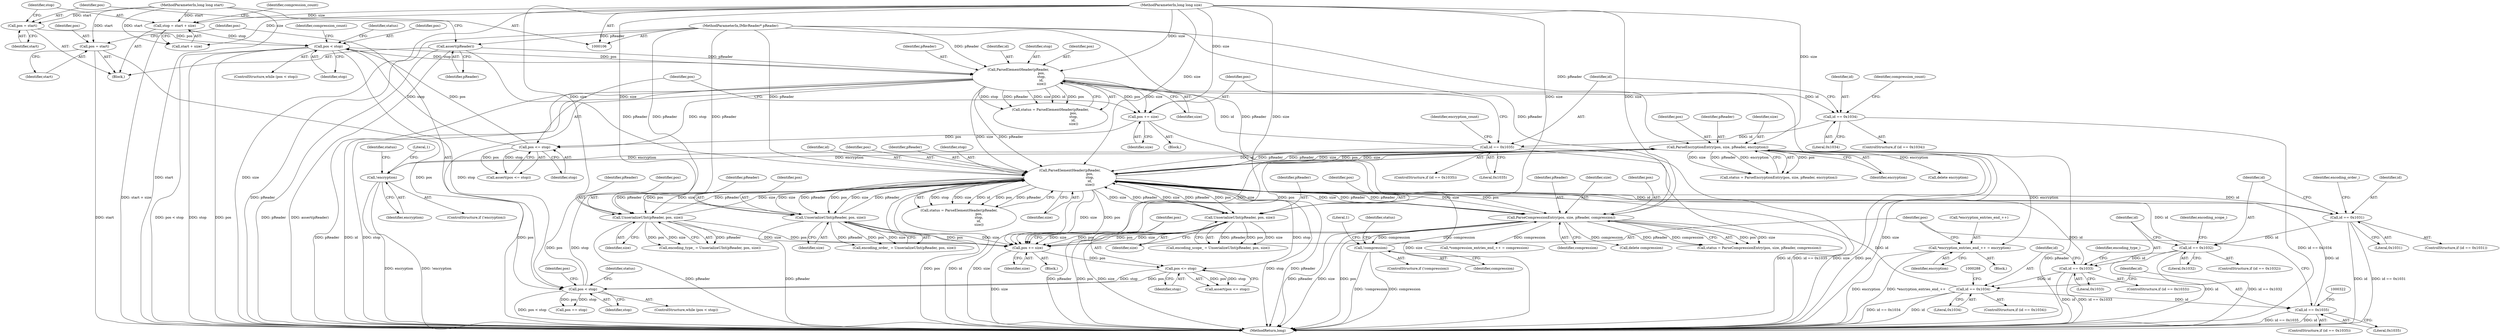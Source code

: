digraph "0_Android_04839626ed859623901ebd3a5fd483982186b59d_181@API" {
"1000344" [label="(Call,*encryption_entries_end_++ = encryption)"];
"1000332" [label="(Call,ParseEncryptionEntry(pos, size, pReader, encryption))"];
"1000227" [label="(Call,ParseElementHeader(pReader,\n                                     pos,\n                                     stop,\n                                     id,\n                                     size))"];
"1000258" [label="(Call,UnserializeUInt(pReader, pos, size))"];
"1000109" [label="(MethodParameterIn,IMkvReader* pReader)"];
"1000108" [label="(MethodParameterIn,long long size)"];
"1000141" [label="(Call,ParseElementHeader(pReader,\n                                           pos,\n                                           stop,\n                                           id,\n                                           size))"];
"1000111" [label="(Call,assert(pReader))"];
"1000132" [label="(Call,pos < stop)"];
"1000114" [label="(Call,pos = start)"];
"1000107" [label="(MethodParameterIn,long long start)"];
"1000169" [label="(Call,pos <= stop)"];
"1000165" [label="(Call,pos += size)"];
"1000118" [label="(Call,stop = start + size)"];
"1000160" [label="(Call,id == 0x1035)"];
"1000154" [label="(Call,id == 0x1034)"];
"1000298" [label="(Call,ParseCompressionEntry(pos, size, pReader, compression))"];
"1000291" [label="(Call,!compression)"];
"1000277" [label="(Call,UnserializeUInt(pReader, pos, size))"];
"1000246" [label="(Call,UnserializeUInt(pReader, pos, size))"];
"1000218" [label="(Call,pos < stop)"];
"1000214" [label="(Call,pos = start)"];
"1000353" [label="(Call,pos <= stop)"];
"1000349" [label="(Call,pos += size)"];
"1000283" [label="(Call,id == 0x1034)"];
"1000271" [label="(Call,id == 0x1033)"];
"1000252" [label="(Call,id == 0x1032)"];
"1000240" [label="(Call,id == 0x1031)"];
"1000317" [label="(Call,id == 0x1035)"];
"1000325" [label="(Call,!encryption)"];
"1000241" [label="(Identifier,id)"];
"1000112" [label="(Identifier,pReader)"];
"1000231" [label="(Identifier,id)"];
"1000254" [label="(Literal,0x1032)"];
"1000229" [label="(Identifier,pos)"];
"1000355" [label="(Identifier,stop)"];
"1000114" [label="(Call,pos = start)"];
"1000170" [label="(Identifier,pos)"];
"1000332" [label="(Call,ParseEncryptionEntry(pos, size, pReader, encryption))"];
"1000284" [label="(Identifier,id)"];
"1000256" [label="(Call,encoding_scope_ = UnserializeUInt(pReader, pos, size))"];
"1000118" [label="(Call,stop = start + size)"];
"1000108" [label="(MethodParameterIn,long long size)"];
"1000249" [label="(Identifier,size)"];
"1000225" [label="(Call,status = ParseElementHeader(pReader,\n                                     pos,\n                                     stop,\n                                     id,\n                                     size))"];
"1000133" [label="(Identifier,pos)"];
"1000348" [label="(Identifier,encryption)"];
"1000344" [label="(Call,*encryption_entries_end_++ = encryption)"];
"1000283" [label="(Call,id == 0x1034)"];
"1000331" [label="(Identifier,status)"];
"1000171" [label="(Identifier,stop)"];
"1000278" [label="(Identifier,pReader)"];
"1000246" [label="(Call,UnserializeUInt(pReader, pos, size))"];
"1000134" [label="(Identifier,stop)"];
"1000228" [label="(Identifier,pReader)"];
"1000161" [label="(Identifier,id)"];
"1000132" [label="(Call,pos < stop)"];
"1000259" [label="(Identifier,pReader)"];
"1000317" [label="(Call,id == 0x1035)"];
"1000333" [label="(Identifier,pos)"];
"1000120" [label="(Call,start + size)"];
"1000319" [label="(Literal,0x1035)"];
"1000257" [label="(Identifier,encoding_scope_)"];
"1000271" [label="(Call,id == 0x1033)"];
"1000316" [label="(ControlStructure,if (id == 0x1035))"];
"1000146" [label="(Identifier,size)"];
"1000292" [label="(Identifier,compression)"];
"1000219" [label="(Identifier,pos)"];
"1000275" [label="(Call,encoding_type_ = UnserializeUInt(pReader, pos, size))"];
"1000242" [label="(Literal,0x1031)"];
"1000230" [label="(Identifier,stop)"];
"1000310" [label="(Call,*compression_entries_end_++ = compression)"];
"1000280" [label="(Identifier,size)"];
"1000116" [label="(Identifier,start)"];
"1000245" [label="(Identifier,encoding_order_)"];
"1000227" [label="(Call,ParseElementHeader(pReader,\n                                     pos,\n                                     stop,\n                                     id,\n                                     size))"];
"1000329" [label="(Literal,1)"];
"1000144" [label="(Identifier,stop)"];
"1000125" [label="(Identifier,compression_count)"];
"1000325" [label="(Call,!encryption)"];
"1000107" [label="(MethodParameterIn,long long start)"];
"1000335" [label="(Identifier,pReader)"];
"1000226" [label="(Identifier,status)"];
"1000352" [label="(Call,assert(pos <= stop))"];
"1000244" [label="(Call,encoding_order_ = UnserializeUInt(pReader, pos, size))"];
"1000131" [label="(ControlStructure,while (pos < stop))"];
"1000334" [label="(Identifier,size)"];
"1000261" [label="(Identifier,size)"];
"1000358" [label="(Identifier,pos)"];
"1000162" [label="(Literal,0x1035)"];
"1000143" [label="(Identifier,pos)"];
"1000302" [label="(Identifier,compression)"];
"1000216" [label="(Identifier,start)"];
"1000285" [label="(Literal,0x1034)"];
"1000247" [label="(Identifier,pReader)"];
"1000291" [label="(Call,!compression)"];
"1000175" [label="(Identifier,compression_count)"];
"1000141" [label="(Call,ParseElementHeader(pReader,\n                                           pos,\n                                           stop,\n                                           id,\n                                           size))"];
"1000277" [label="(Call,UnserializeUInt(pReader, pos, size))"];
"1000140" [label="(Identifier,status)"];
"1000301" [label="(Identifier,pReader)"];
"1000260" [label="(Identifier,pos)"];
"1000273" [label="(Literal,0x1033)"];
"1000345" [label="(Call,*encryption_entries_end_++)"];
"1000139" [label="(Call,status = ParseElementHeader(pReader,\n                                           pos,\n                                           stop,\n                                           id,\n                                           size))"];
"1000232" [label="(Identifier,size)"];
"1000251" [label="(ControlStructure,if (id == 0x1032))"];
"1000318" [label="(Identifier,id)"];
"1000324" [label="(ControlStructure,if (!encryption))"];
"1000270" [label="(ControlStructure,if (id == 0x1033))"];
"1000158" [label="(Identifier,compression_count)"];
"1000154" [label="(Call,id == 0x1034)"];
"1000109" [label="(MethodParameterIn,IMkvReader* pReader)"];
"1000110" [label="(Block,)"];
"1000362" [label="(MethodReturn,long)"];
"1000330" [label="(Call,status = ParseEncryptionEntry(pos, size, pReader, encryption))"];
"1000306" [label="(Call,delete compression)"];
"1000215" [label="(Identifier,pos)"];
"1000326" [label="(Identifier,encryption)"];
"1000167" [label="(Identifier,size)"];
"1000153" [label="(ControlStructure,if (id == 0x1034))"];
"1000217" [label="(ControlStructure,while (pos < stop))"];
"1000295" [label="(Literal,1)"];
"1000351" [label="(Identifier,size)"];
"1000155" [label="(Identifier,id)"];
"1000350" [label="(Identifier,pos)"];
"1000220" [label="(Identifier,stop)"];
"1000135" [label="(Block,)"];
"1000239" [label="(ControlStructure,if (id == 0x1031))"];
"1000168" [label="(Call,assert(pos <= stop))"];
"1000297" [label="(Identifier,status)"];
"1000298" [label="(Call,ParseCompressionEntry(pos, size, pReader, compression))"];
"1000272" [label="(Identifier,id)"];
"1000258" [label="(Call,UnserializeUInt(pReader, pos, size))"];
"1000290" [label="(ControlStructure,if (!compression))"];
"1000349" [label="(Call,pos += size)"];
"1000165" [label="(Call,pos += size)"];
"1000300" [label="(Identifier,size)"];
"1000164" [label="(Identifier,encryption_count)"];
"1000276" [label="(Identifier,encoding_type_)"];
"1000357" [label="(Call,pos == stop)"];
"1000299" [label="(Identifier,pos)"];
"1000169" [label="(Call,pos <= stop)"];
"1000296" [label="(Call,status = ParseCompressionEntry(pos, size, pReader, compression))"];
"1000218" [label="(Call,pos < stop)"];
"1000214" [label="(Call,pos = start)"];
"1000166" [label="(Identifier,pos)"];
"1000111" [label="(Call,assert(pReader))"];
"1000160" [label="(Call,id == 0x1035)"];
"1000248" [label="(Identifier,pos)"];
"1000336" [label="(Identifier,encryption)"];
"1000252" [label="(Call,id == 0x1032)"];
"1000279" [label="(Identifier,pos)"];
"1000354" [label="(Identifier,pos)"];
"1000221" [label="(Block,)"];
"1000253" [label="(Identifier,id)"];
"1000115" [label="(Identifier,pos)"];
"1000240" [label="(Call,id == 0x1031)"];
"1000340" [label="(Call,delete encryption)"];
"1000142" [label="(Identifier,pReader)"];
"1000282" [label="(ControlStructure,if (id == 0x1034))"];
"1000156" [label="(Literal,0x1034)"];
"1000353" [label="(Call,pos <= stop)"];
"1000320" [label="(Block,)"];
"1000159" [label="(ControlStructure,if (id == 0x1035))"];
"1000119" [label="(Identifier,stop)"];
"1000145" [label="(Identifier,id)"];
"1000344" -> "1000320"  [label="AST: "];
"1000344" -> "1000348"  [label="CFG: "];
"1000345" -> "1000344"  [label="AST: "];
"1000348" -> "1000344"  [label="AST: "];
"1000350" -> "1000344"  [label="CFG: "];
"1000344" -> "1000362"  [label="DDG: encryption"];
"1000344" -> "1000362"  [label="DDG: *encryption_entries_end_++"];
"1000332" -> "1000344"  [label="DDG: encryption"];
"1000332" -> "1000330"  [label="AST: "];
"1000332" -> "1000336"  [label="CFG: "];
"1000333" -> "1000332"  [label="AST: "];
"1000334" -> "1000332"  [label="AST: "];
"1000335" -> "1000332"  [label="AST: "];
"1000336" -> "1000332"  [label="AST: "];
"1000330" -> "1000332"  [label="CFG: "];
"1000332" -> "1000362"  [label="DDG: size"];
"1000332" -> "1000362"  [label="DDG: pos"];
"1000332" -> "1000362"  [label="DDG: pReader"];
"1000332" -> "1000227"  [label="DDG: pReader"];
"1000332" -> "1000227"  [label="DDG: size"];
"1000332" -> "1000325"  [label="DDG: encryption"];
"1000332" -> "1000330"  [label="DDG: pos"];
"1000332" -> "1000330"  [label="DDG: size"];
"1000332" -> "1000330"  [label="DDG: pReader"];
"1000332" -> "1000330"  [label="DDG: encryption"];
"1000227" -> "1000332"  [label="DDG: pos"];
"1000227" -> "1000332"  [label="DDG: size"];
"1000227" -> "1000332"  [label="DDG: pReader"];
"1000108" -> "1000332"  [label="DDG: size"];
"1000109" -> "1000332"  [label="DDG: pReader"];
"1000325" -> "1000332"  [label="DDG: encryption"];
"1000332" -> "1000340"  [label="DDG: encryption"];
"1000332" -> "1000349"  [label="DDG: size"];
"1000332" -> "1000349"  [label="DDG: pos"];
"1000227" -> "1000225"  [label="AST: "];
"1000227" -> "1000232"  [label="CFG: "];
"1000228" -> "1000227"  [label="AST: "];
"1000229" -> "1000227"  [label="AST: "];
"1000230" -> "1000227"  [label="AST: "];
"1000231" -> "1000227"  [label="AST: "];
"1000232" -> "1000227"  [label="AST: "];
"1000225" -> "1000227"  [label="CFG: "];
"1000227" -> "1000362"  [label="DDG: pReader"];
"1000227" -> "1000362"  [label="DDG: pos"];
"1000227" -> "1000362"  [label="DDG: id"];
"1000227" -> "1000362"  [label="DDG: size"];
"1000227" -> "1000362"  [label="DDG: stop"];
"1000227" -> "1000225"  [label="DDG: stop"];
"1000227" -> "1000225"  [label="DDG: size"];
"1000227" -> "1000225"  [label="DDG: id"];
"1000227" -> "1000225"  [label="DDG: pos"];
"1000227" -> "1000225"  [label="DDG: pReader"];
"1000258" -> "1000227"  [label="DDG: pReader"];
"1000258" -> "1000227"  [label="DDG: size"];
"1000141" -> "1000227"  [label="DDG: pReader"];
"1000141" -> "1000227"  [label="DDG: size"];
"1000298" -> "1000227"  [label="DDG: pReader"];
"1000298" -> "1000227"  [label="DDG: size"];
"1000277" -> "1000227"  [label="DDG: pReader"];
"1000277" -> "1000227"  [label="DDG: size"];
"1000111" -> "1000227"  [label="DDG: pReader"];
"1000246" -> "1000227"  [label="DDG: pReader"];
"1000246" -> "1000227"  [label="DDG: size"];
"1000109" -> "1000227"  [label="DDG: pReader"];
"1000218" -> "1000227"  [label="DDG: pos"];
"1000218" -> "1000227"  [label="DDG: stop"];
"1000283" -> "1000227"  [label="DDG: id"];
"1000271" -> "1000227"  [label="DDG: id"];
"1000240" -> "1000227"  [label="DDG: id"];
"1000160" -> "1000227"  [label="DDG: id"];
"1000252" -> "1000227"  [label="DDG: id"];
"1000317" -> "1000227"  [label="DDG: id"];
"1000108" -> "1000227"  [label="DDG: size"];
"1000227" -> "1000240"  [label="DDG: id"];
"1000227" -> "1000246"  [label="DDG: pReader"];
"1000227" -> "1000246"  [label="DDG: pos"];
"1000227" -> "1000246"  [label="DDG: size"];
"1000227" -> "1000258"  [label="DDG: pReader"];
"1000227" -> "1000258"  [label="DDG: pos"];
"1000227" -> "1000258"  [label="DDG: size"];
"1000227" -> "1000277"  [label="DDG: pReader"];
"1000227" -> "1000277"  [label="DDG: pos"];
"1000227" -> "1000277"  [label="DDG: size"];
"1000227" -> "1000298"  [label="DDG: pos"];
"1000227" -> "1000298"  [label="DDG: size"];
"1000227" -> "1000298"  [label="DDG: pReader"];
"1000227" -> "1000349"  [label="DDG: size"];
"1000227" -> "1000349"  [label="DDG: pos"];
"1000227" -> "1000353"  [label="DDG: stop"];
"1000258" -> "1000256"  [label="AST: "];
"1000258" -> "1000261"  [label="CFG: "];
"1000259" -> "1000258"  [label="AST: "];
"1000260" -> "1000258"  [label="AST: "];
"1000261" -> "1000258"  [label="AST: "];
"1000256" -> "1000258"  [label="CFG: "];
"1000258" -> "1000362"  [label="DDG: pReader"];
"1000258" -> "1000362"  [label="DDG: pos"];
"1000258" -> "1000362"  [label="DDG: size"];
"1000258" -> "1000256"  [label="DDG: pReader"];
"1000258" -> "1000256"  [label="DDG: pos"];
"1000258" -> "1000256"  [label="DDG: size"];
"1000109" -> "1000258"  [label="DDG: pReader"];
"1000108" -> "1000258"  [label="DDG: size"];
"1000258" -> "1000349"  [label="DDG: size"];
"1000258" -> "1000349"  [label="DDG: pos"];
"1000109" -> "1000106"  [label="AST: "];
"1000109" -> "1000362"  [label="DDG: pReader"];
"1000109" -> "1000111"  [label="DDG: pReader"];
"1000109" -> "1000141"  [label="DDG: pReader"];
"1000109" -> "1000246"  [label="DDG: pReader"];
"1000109" -> "1000277"  [label="DDG: pReader"];
"1000109" -> "1000298"  [label="DDG: pReader"];
"1000108" -> "1000106"  [label="AST: "];
"1000108" -> "1000362"  [label="DDG: size"];
"1000108" -> "1000118"  [label="DDG: size"];
"1000108" -> "1000120"  [label="DDG: size"];
"1000108" -> "1000141"  [label="DDG: size"];
"1000108" -> "1000165"  [label="DDG: size"];
"1000108" -> "1000246"  [label="DDG: size"];
"1000108" -> "1000277"  [label="DDG: size"];
"1000108" -> "1000298"  [label="DDG: size"];
"1000108" -> "1000349"  [label="DDG: size"];
"1000141" -> "1000139"  [label="AST: "];
"1000141" -> "1000146"  [label="CFG: "];
"1000142" -> "1000141"  [label="AST: "];
"1000143" -> "1000141"  [label="AST: "];
"1000144" -> "1000141"  [label="AST: "];
"1000145" -> "1000141"  [label="AST: "];
"1000146" -> "1000141"  [label="AST: "];
"1000139" -> "1000141"  [label="CFG: "];
"1000141" -> "1000362"  [label="DDG: pReader"];
"1000141" -> "1000362"  [label="DDG: stop"];
"1000141" -> "1000362"  [label="DDG: id"];
"1000141" -> "1000362"  [label="DDG: pos"];
"1000141" -> "1000362"  [label="DDG: size"];
"1000141" -> "1000139"  [label="DDG: stop"];
"1000141" -> "1000139"  [label="DDG: pReader"];
"1000141" -> "1000139"  [label="DDG: size"];
"1000141" -> "1000139"  [label="DDG: id"];
"1000141" -> "1000139"  [label="DDG: pos"];
"1000111" -> "1000141"  [label="DDG: pReader"];
"1000132" -> "1000141"  [label="DDG: pos"];
"1000132" -> "1000141"  [label="DDG: stop"];
"1000160" -> "1000141"  [label="DDG: id"];
"1000141" -> "1000154"  [label="DDG: id"];
"1000141" -> "1000165"  [label="DDG: size"];
"1000141" -> "1000165"  [label="DDG: pos"];
"1000141" -> "1000169"  [label="DDG: stop"];
"1000111" -> "1000110"  [label="AST: "];
"1000111" -> "1000112"  [label="CFG: "];
"1000112" -> "1000111"  [label="AST: "];
"1000115" -> "1000111"  [label="CFG: "];
"1000111" -> "1000362"  [label="DDG: pReader"];
"1000111" -> "1000362"  [label="DDG: assert(pReader)"];
"1000132" -> "1000131"  [label="AST: "];
"1000132" -> "1000134"  [label="CFG: "];
"1000133" -> "1000132"  [label="AST: "];
"1000134" -> "1000132"  [label="AST: "];
"1000140" -> "1000132"  [label="CFG: "];
"1000175" -> "1000132"  [label="CFG: "];
"1000132" -> "1000362"  [label="DDG: pos < stop"];
"1000132" -> "1000362"  [label="DDG: stop"];
"1000132" -> "1000362"  [label="DDG: pos"];
"1000114" -> "1000132"  [label="DDG: pos"];
"1000169" -> "1000132"  [label="DDG: pos"];
"1000169" -> "1000132"  [label="DDG: stop"];
"1000118" -> "1000132"  [label="DDG: stop"];
"1000132" -> "1000218"  [label="DDG: stop"];
"1000114" -> "1000110"  [label="AST: "];
"1000114" -> "1000116"  [label="CFG: "];
"1000115" -> "1000114"  [label="AST: "];
"1000116" -> "1000114"  [label="AST: "];
"1000119" -> "1000114"  [label="CFG: "];
"1000107" -> "1000114"  [label="DDG: start"];
"1000107" -> "1000106"  [label="AST: "];
"1000107" -> "1000362"  [label="DDG: start"];
"1000107" -> "1000118"  [label="DDG: start"];
"1000107" -> "1000120"  [label="DDG: start"];
"1000107" -> "1000214"  [label="DDG: start"];
"1000169" -> "1000168"  [label="AST: "];
"1000169" -> "1000171"  [label="CFG: "];
"1000170" -> "1000169"  [label="AST: "];
"1000171" -> "1000169"  [label="AST: "];
"1000168" -> "1000169"  [label="CFG: "];
"1000169" -> "1000168"  [label="DDG: pos"];
"1000169" -> "1000168"  [label="DDG: stop"];
"1000165" -> "1000169"  [label="DDG: pos"];
"1000165" -> "1000135"  [label="AST: "];
"1000165" -> "1000167"  [label="CFG: "];
"1000166" -> "1000165"  [label="AST: "];
"1000167" -> "1000165"  [label="AST: "];
"1000170" -> "1000165"  [label="CFG: "];
"1000165" -> "1000362"  [label="DDG: size"];
"1000118" -> "1000110"  [label="AST: "];
"1000118" -> "1000120"  [label="CFG: "];
"1000119" -> "1000118"  [label="AST: "];
"1000120" -> "1000118"  [label="AST: "];
"1000125" -> "1000118"  [label="CFG: "];
"1000118" -> "1000362"  [label="DDG: start + size"];
"1000160" -> "1000159"  [label="AST: "];
"1000160" -> "1000162"  [label="CFG: "];
"1000161" -> "1000160"  [label="AST: "];
"1000162" -> "1000160"  [label="AST: "];
"1000164" -> "1000160"  [label="CFG: "];
"1000166" -> "1000160"  [label="CFG: "];
"1000160" -> "1000362"  [label="DDG: id == 0x1035"];
"1000160" -> "1000362"  [label="DDG: id"];
"1000154" -> "1000160"  [label="DDG: id"];
"1000154" -> "1000153"  [label="AST: "];
"1000154" -> "1000156"  [label="CFG: "];
"1000155" -> "1000154"  [label="AST: "];
"1000156" -> "1000154"  [label="AST: "];
"1000158" -> "1000154"  [label="CFG: "];
"1000161" -> "1000154"  [label="CFG: "];
"1000154" -> "1000362"  [label="DDG: id == 0x1034"];
"1000298" -> "1000296"  [label="AST: "];
"1000298" -> "1000302"  [label="CFG: "];
"1000299" -> "1000298"  [label="AST: "];
"1000300" -> "1000298"  [label="AST: "];
"1000301" -> "1000298"  [label="AST: "];
"1000302" -> "1000298"  [label="AST: "];
"1000296" -> "1000298"  [label="CFG: "];
"1000298" -> "1000362"  [label="DDG: pos"];
"1000298" -> "1000362"  [label="DDG: pReader"];
"1000298" -> "1000362"  [label="DDG: size"];
"1000298" -> "1000291"  [label="DDG: compression"];
"1000298" -> "1000296"  [label="DDG: pos"];
"1000298" -> "1000296"  [label="DDG: size"];
"1000298" -> "1000296"  [label="DDG: pReader"];
"1000298" -> "1000296"  [label="DDG: compression"];
"1000291" -> "1000298"  [label="DDG: compression"];
"1000298" -> "1000306"  [label="DDG: compression"];
"1000298" -> "1000310"  [label="DDG: compression"];
"1000298" -> "1000349"  [label="DDG: size"];
"1000298" -> "1000349"  [label="DDG: pos"];
"1000291" -> "1000290"  [label="AST: "];
"1000291" -> "1000292"  [label="CFG: "];
"1000292" -> "1000291"  [label="AST: "];
"1000295" -> "1000291"  [label="CFG: "];
"1000297" -> "1000291"  [label="CFG: "];
"1000291" -> "1000362"  [label="DDG: !compression"];
"1000291" -> "1000362"  [label="DDG: compression"];
"1000277" -> "1000275"  [label="AST: "];
"1000277" -> "1000280"  [label="CFG: "];
"1000278" -> "1000277"  [label="AST: "];
"1000279" -> "1000277"  [label="AST: "];
"1000280" -> "1000277"  [label="AST: "];
"1000275" -> "1000277"  [label="CFG: "];
"1000277" -> "1000362"  [label="DDG: pReader"];
"1000277" -> "1000275"  [label="DDG: pReader"];
"1000277" -> "1000275"  [label="DDG: pos"];
"1000277" -> "1000275"  [label="DDG: size"];
"1000277" -> "1000349"  [label="DDG: size"];
"1000277" -> "1000349"  [label="DDG: pos"];
"1000246" -> "1000244"  [label="AST: "];
"1000246" -> "1000249"  [label="CFG: "];
"1000247" -> "1000246"  [label="AST: "];
"1000248" -> "1000246"  [label="AST: "];
"1000249" -> "1000246"  [label="AST: "];
"1000244" -> "1000246"  [label="CFG: "];
"1000246" -> "1000362"  [label="DDG: pReader"];
"1000246" -> "1000244"  [label="DDG: pReader"];
"1000246" -> "1000244"  [label="DDG: pos"];
"1000246" -> "1000244"  [label="DDG: size"];
"1000246" -> "1000349"  [label="DDG: size"];
"1000246" -> "1000349"  [label="DDG: pos"];
"1000218" -> "1000217"  [label="AST: "];
"1000218" -> "1000220"  [label="CFG: "];
"1000219" -> "1000218"  [label="AST: "];
"1000220" -> "1000218"  [label="AST: "];
"1000226" -> "1000218"  [label="CFG: "];
"1000358" -> "1000218"  [label="CFG: "];
"1000218" -> "1000362"  [label="DDG: pos < stop"];
"1000214" -> "1000218"  [label="DDG: pos"];
"1000353" -> "1000218"  [label="DDG: pos"];
"1000353" -> "1000218"  [label="DDG: stop"];
"1000218" -> "1000357"  [label="DDG: pos"];
"1000218" -> "1000357"  [label="DDG: stop"];
"1000214" -> "1000110"  [label="AST: "];
"1000214" -> "1000216"  [label="CFG: "];
"1000215" -> "1000214"  [label="AST: "];
"1000216" -> "1000214"  [label="AST: "];
"1000219" -> "1000214"  [label="CFG: "];
"1000214" -> "1000362"  [label="DDG: start"];
"1000353" -> "1000352"  [label="AST: "];
"1000353" -> "1000355"  [label="CFG: "];
"1000354" -> "1000353"  [label="AST: "];
"1000355" -> "1000353"  [label="AST: "];
"1000352" -> "1000353"  [label="CFG: "];
"1000353" -> "1000352"  [label="DDG: pos"];
"1000353" -> "1000352"  [label="DDG: stop"];
"1000349" -> "1000353"  [label="DDG: pos"];
"1000349" -> "1000221"  [label="AST: "];
"1000349" -> "1000351"  [label="CFG: "];
"1000350" -> "1000349"  [label="AST: "];
"1000351" -> "1000349"  [label="AST: "];
"1000354" -> "1000349"  [label="CFG: "];
"1000349" -> "1000362"  [label="DDG: size"];
"1000283" -> "1000282"  [label="AST: "];
"1000283" -> "1000285"  [label="CFG: "];
"1000284" -> "1000283"  [label="AST: "];
"1000285" -> "1000283"  [label="AST: "];
"1000288" -> "1000283"  [label="CFG: "];
"1000318" -> "1000283"  [label="CFG: "];
"1000283" -> "1000362"  [label="DDG: id"];
"1000283" -> "1000362"  [label="DDG: id == 0x1034"];
"1000271" -> "1000283"  [label="DDG: id"];
"1000283" -> "1000317"  [label="DDG: id"];
"1000271" -> "1000270"  [label="AST: "];
"1000271" -> "1000273"  [label="CFG: "];
"1000272" -> "1000271"  [label="AST: "];
"1000273" -> "1000271"  [label="AST: "];
"1000276" -> "1000271"  [label="CFG: "];
"1000284" -> "1000271"  [label="CFG: "];
"1000271" -> "1000362"  [label="DDG: id"];
"1000271" -> "1000362"  [label="DDG: id == 0x1033"];
"1000252" -> "1000271"  [label="DDG: id"];
"1000252" -> "1000251"  [label="AST: "];
"1000252" -> "1000254"  [label="CFG: "];
"1000253" -> "1000252"  [label="AST: "];
"1000254" -> "1000252"  [label="AST: "];
"1000257" -> "1000252"  [label="CFG: "];
"1000272" -> "1000252"  [label="CFG: "];
"1000252" -> "1000362"  [label="DDG: id"];
"1000252" -> "1000362"  [label="DDG: id == 0x1032"];
"1000240" -> "1000252"  [label="DDG: id"];
"1000240" -> "1000239"  [label="AST: "];
"1000240" -> "1000242"  [label="CFG: "];
"1000241" -> "1000240"  [label="AST: "];
"1000242" -> "1000240"  [label="AST: "];
"1000245" -> "1000240"  [label="CFG: "];
"1000253" -> "1000240"  [label="CFG: "];
"1000240" -> "1000362"  [label="DDG: id == 0x1031"];
"1000240" -> "1000362"  [label="DDG: id"];
"1000317" -> "1000316"  [label="AST: "];
"1000317" -> "1000319"  [label="CFG: "];
"1000318" -> "1000317"  [label="AST: "];
"1000319" -> "1000317"  [label="AST: "];
"1000322" -> "1000317"  [label="CFG: "];
"1000350" -> "1000317"  [label="CFG: "];
"1000317" -> "1000362"  [label="DDG: id"];
"1000317" -> "1000362"  [label="DDG: id == 0x1035"];
"1000325" -> "1000324"  [label="AST: "];
"1000325" -> "1000326"  [label="CFG: "];
"1000326" -> "1000325"  [label="AST: "];
"1000329" -> "1000325"  [label="CFG: "];
"1000331" -> "1000325"  [label="CFG: "];
"1000325" -> "1000362"  [label="DDG: encryption"];
"1000325" -> "1000362"  [label="DDG: !encryption"];
}
